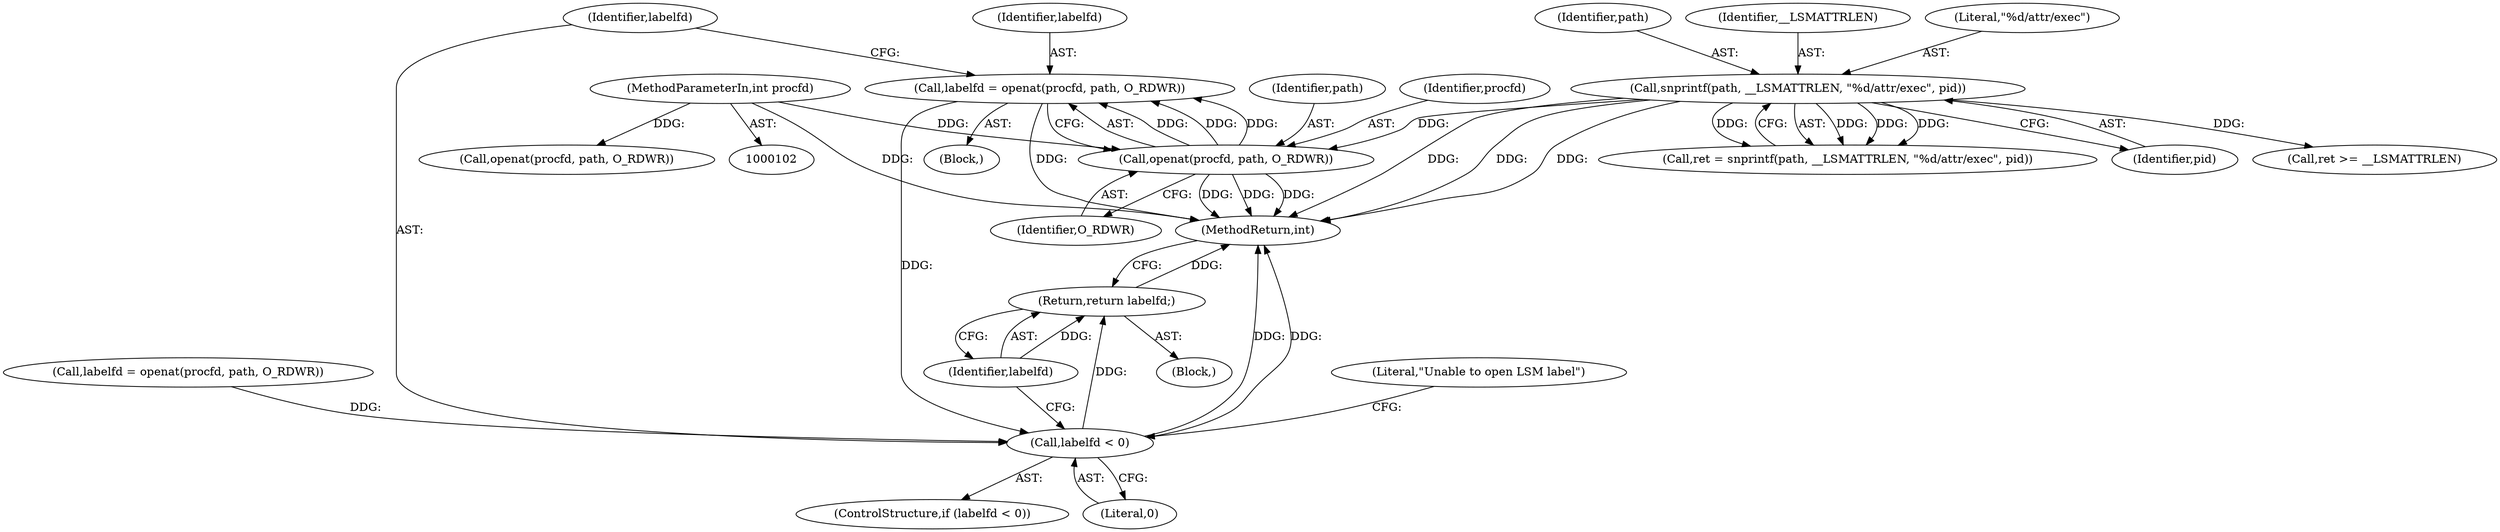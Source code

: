 digraph "0_lxc_81f466d05f2a89cb4f122ef7f593ff3f279b165c_0@API" {
"1000169" [label="(Call,labelfd = openat(procfd, path, O_RDWR))"];
"1000171" [label="(Call,openat(procfd, path, O_RDWR))"];
"1000103" [label="(MethodParameterIn,int procfd)"];
"1000153" [label="(Call,snprintf(path, __LSMATTRLEN, \"%d/attr/exec\", pid))"];
"1000202" [label="(Call,labelfd < 0)"];
"1000211" [label="(Return,return labelfd;)"];
"1000154" [label="(Identifier,path)"];
"1000201" [label="(ControlStructure,if (labelfd < 0))"];
"1000195" [label="(Call,labelfd = openat(procfd, path, O_RDWR))"];
"1000163" [label="(Call,ret >= __LSMATTRLEN)"];
"1000203" [label="(Identifier,labelfd)"];
"1000155" [label="(Identifier,__LSMATTRLEN)"];
"1000169" [label="(Call,labelfd = openat(procfd, path, O_RDWR))"];
"1000211" [label="(Return,return labelfd;)"];
"1000174" [label="(Identifier,O_RDWR)"];
"1000171" [label="(Call,openat(procfd, path, O_RDWR))"];
"1000170" [label="(Identifier,labelfd)"];
"1000202" [label="(Call,labelfd < 0)"];
"1000213" [label="(MethodReturn,int)"];
"1000151" [label="(Call,ret = snprintf(path, __LSMATTRLEN, \"%d/attr/exec\", pid))"];
"1000153" [label="(Call,snprintf(path, __LSMATTRLEN, \"%d/attr/exec\", pid))"];
"1000204" [label="(Literal,0)"];
"1000150" [label="(Block,)"];
"1000107" [label="(Block,)"];
"1000173" [label="(Identifier,path)"];
"1000212" [label="(Identifier,labelfd)"];
"1000207" [label="(Literal,\"Unable to open LSM label\")"];
"1000156" [label="(Literal,\"%d/attr/exec\")"];
"1000103" [label="(MethodParameterIn,int procfd)"];
"1000157" [label="(Identifier,pid)"];
"1000197" [label="(Call,openat(procfd, path, O_RDWR))"];
"1000172" [label="(Identifier,procfd)"];
"1000169" -> "1000150"  [label="AST: "];
"1000169" -> "1000171"  [label="CFG: "];
"1000170" -> "1000169"  [label="AST: "];
"1000171" -> "1000169"  [label="AST: "];
"1000203" -> "1000169"  [label="CFG: "];
"1000169" -> "1000213"  [label="DDG: "];
"1000171" -> "1000169"  [label="DDG: "];
"1000171" -> "1000169"  [label="DDG: "];
"1000171" -> "1000169"  [label="DDG: "];
"1000169" -> "1000202"  [label="DDG: "];
"1000171" -> "1000174"  [label="CFG: "];
"1000172" -> "1000171"  [label="AST: "];
"1000173" -> "1000171"  [label="AST: "];
"1000174" -> "1000171"  [label="AST: "];
"1000171" -> "1000213"  [label="DDG: "];
"1000171" -> "1000213"  [label="DDG: "];
"1000171" -> "1000213"  [label="DDG: "];
"1000103" -> "1000171"  [label="DDG: "];
"1000153" -> "1000171"  [label="DDG: "];
"1000103" -> "1000102"  [label="AST: "];
"1000103" -> "1000213"  [label="DDG: "];
"1000103" -> "1000197"  [label="DDG: "];
"1000153" -> "1000151"  [label="AST: "];
"1000153" -> "1000157"  [label="CFG: "];
"1000154" -> "1000153"  [label="AST: "];
"1000155" -> "1000153"  [label="AST: "];
"1000156" -> "1000153"  [label="AST: "];
"1000157" -> "1000153"  [label="AST: "];
"1000151" -> "1000153"  [label="CFG: "];
"1000153" -> "1000213"  [label="DDG: "];
"1000153" -> "1000213"  [label="DDG: "];
"1000153" -> "1000213"  [label="DDG: "];
"1000153" -> "1000151"  [label="DDG: "];
"1000153" -> "1000151"  [label="DDG: "];
"1000153" -> "1000151"  [label="DDG: "];
"1000153" -> "1000151"  [label="DDG: "];
"1000153" -> "1000163"  [label="DDG: "];
"1000202" -> "1000201"  [label="AST: "];
"1000202" -> "1000204"  [label="CFG: "];
"1000203" -> "1000202"  [label="AST: "];
"1000204" -> "1000202"  [label="AST: "];
"1000207" -> "1000202"  [label="CFG: "];
"1000212" -> "1000202"  [label="CFG: "];
"1000202" -> "1000213"  [label="DDG: "];
"1000202" -> "1000213"  [label="DDG: "];
"1000195" -> "1000202"  [label="DDG: "];
"1000202" -> "1000211"  [label="DDG: "];
"1000211" -> "1000107"  [label="AST: "];
"1000211" -> "1000212"  [label="CFG: "];
"1000212" -> "1000211"  [label="AST: "];
"1000213" -> "1000211"  [label="CFG: "];
"1000211" -> "1000213"  [label="DDG: "];
"1000212" -> "1000211"  [label="DDG: "];
}
